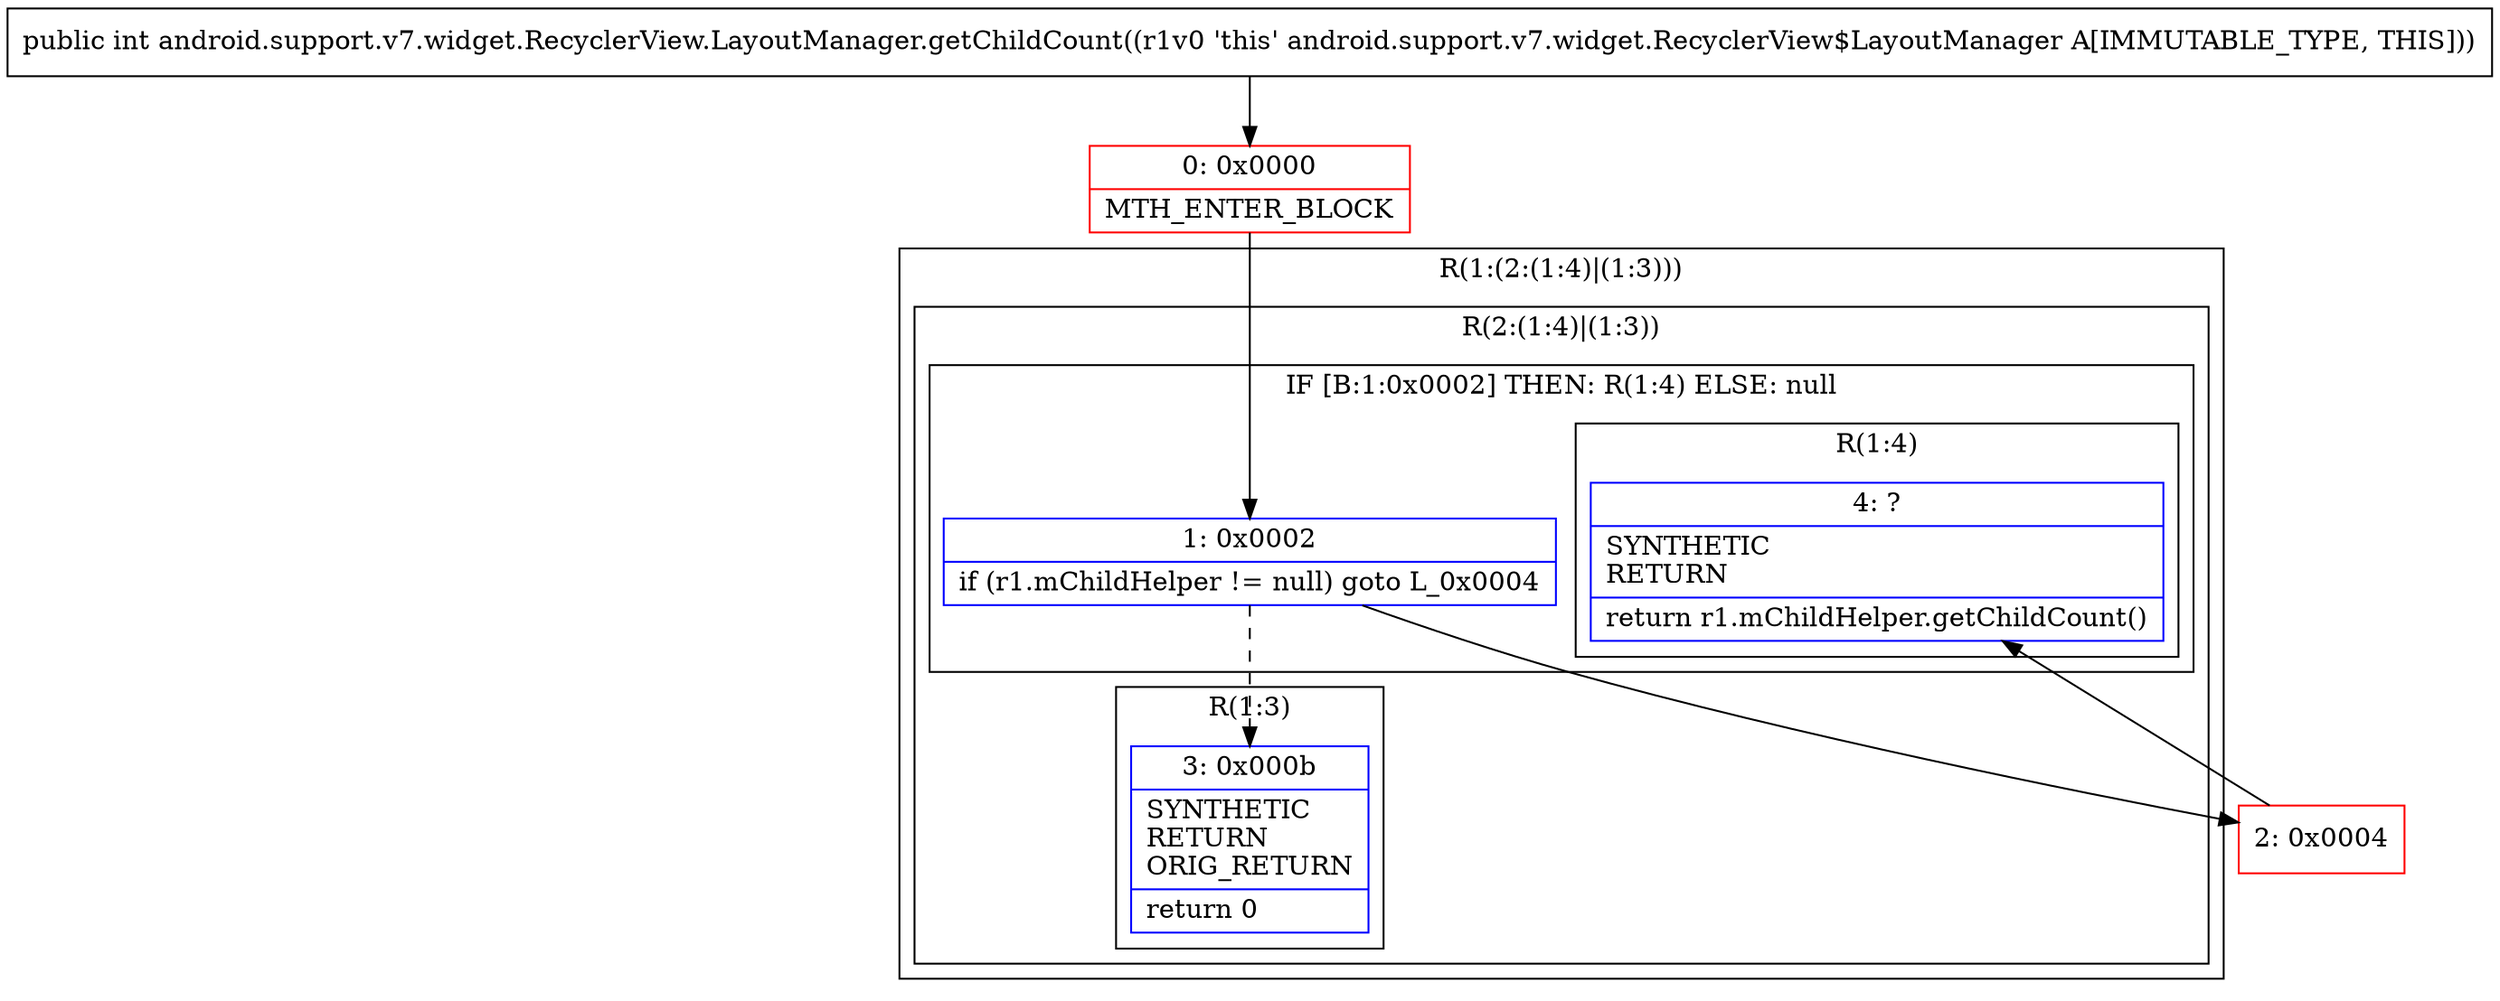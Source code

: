 digraph "CFG forandroid.support.v7.widget.RecyclerView.LayoutManager.getChildCount()I" {
subgraph cluster_Region_30591501 {
label = "R(1:(2:(1:4)|(1:3)))";
node [shape=record,color=blue];
subgraph cluster_Region_1567655819 {
label = "R(2:(1:4)|(1:3))";
node [shape=record,color=blue];
subgraph cluster_IfRegion_1243186604 {
label = "IF [B:1:0x0002] THEN: R(1:4) ELSE: null";
node [shape=record,color=blue];
Node_1 [shape=record,label="{1\:\ 0x0002|if (r1.mChildHelper != null) goto L_0x0004\l}"];
subgraph cluster_Region_1805451982 {
label = "R(1:4)";
node [shape=record,color=blue];
Node_4 [shape=record,label="{4\:\ ?|SYNTHETIC\lRETURN\l|return r1.mChildHelper.getChildCount()\l}"];
}
}
subgraph cluster_Region_2080911122 {
label = "R(1:3)";
node [shape=record,color=blue];
Node_3 [shape=record,label="{3\:\ 0x000b|SYNTHETIC\lRETURN\lORIG_RETURN\l|return 0\l}"];
}
}
}
Node_0 [shape=record,color=red,label="{0\:\ 0x0000|MTH_ENTER_BLOCK\l}"];
Node_2 [shape=record,color=red,label="{2\:\ 0x0004}"];
MethodNode[shape=record,label="{public int android.support.v7.widget.RecyclerView.LayoutManager.getChildCount((r1v0 'this' android.support.v7.widget.RecyclerView$LayoutManager A[IMMUTABLE_TYPE, THIS])) }"];
MethodNode -> Node_0;
Node_1 -> Node_2;
Node_1 -> Node_3[style=dashed];
Node_0 -> Node_1;
Node_2 -> Node_4;
}

